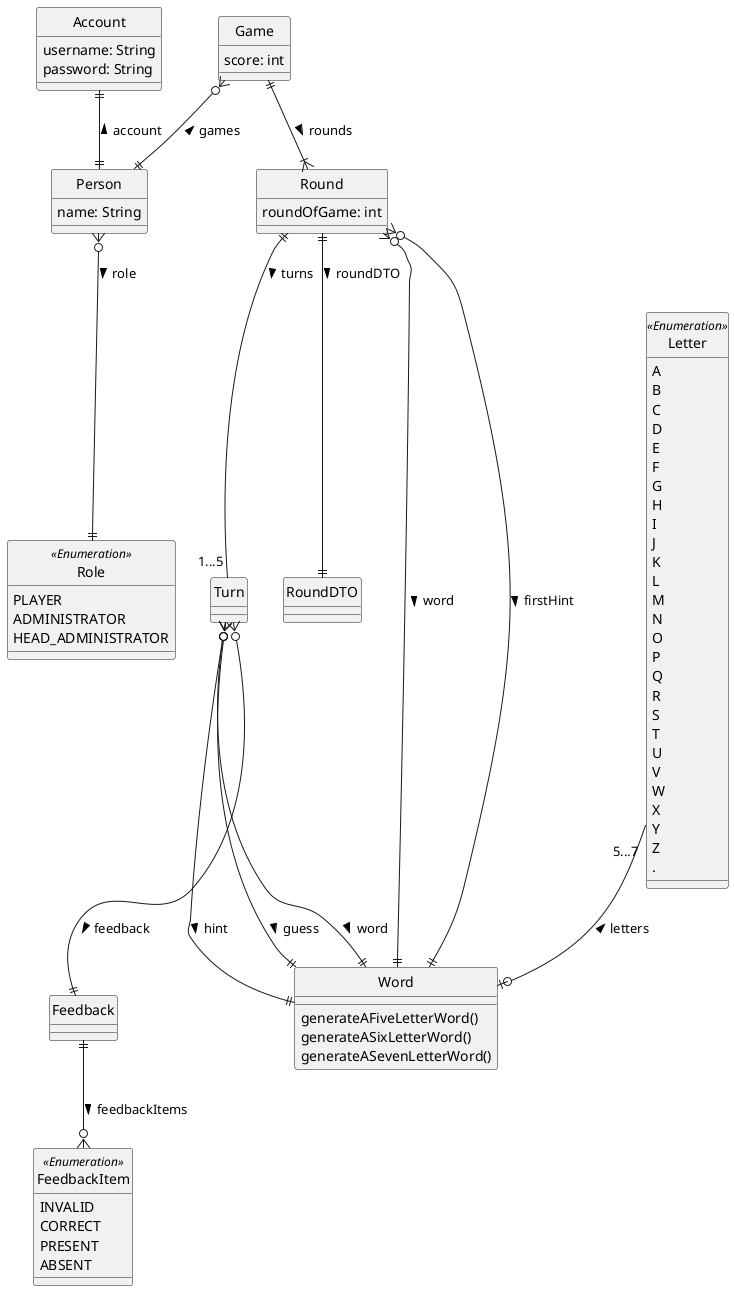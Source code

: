 @startuml
hide circle

Class Account {
    username: String
    password: String
}

Class Person {
    name: String
}

Class Game {
    score: int
}

Class Round {
    roundOfGame: int
}

class Turn {
'Fix voor word deze zit namelijk in Round
'Mogelijk pas fixen bij aanmaak service?
}

class RoundDTO {
}

enum Role <<Enumeration>> {
    PLAYER
    ADMINISTRATOR
    HEAD_ADMINISTRATOR
}

enum FeedbackItem <<Enumeration>> {
    INVALID
    CORRECT
    PRESENT
    ABSENT
}

Class Feedback {
}

enum Letter <<Enumeration>> {
    A
    B
    C
    D
    E
    F
    G
    H
    I
    J
    K
    L
    M
    N
    O
    P
    Q
    R
    S
    T
    U
    V
    W
    X
    Y
    Z
    .
}

Class Word {
    generateAFiveLetterWord()
    generateASixLetterWord()
    generateASevenLetterWord()
}

Person }o--|| Role : role >
Account ||--|| Person : account <
Game }o--|| Person : games <
Game ||--|{ Round : rounds >
Round ||--|| RoundDTO : roundDTO >
Feedback ||--o{ FeedbackItem : feedbackItems >
Letter "5...7" --o| Word: letters <
Turn }o--|| Word : hint >
Turn }o--|| Word : guess >
Turn }o--|| Word : word >
Turn }o--|| Feedback : feedback >
Round }o--|| Word : word >
Round }o--|| Word : firstHint >
Round ||-- "1...5" Turn : turns >
@enduml